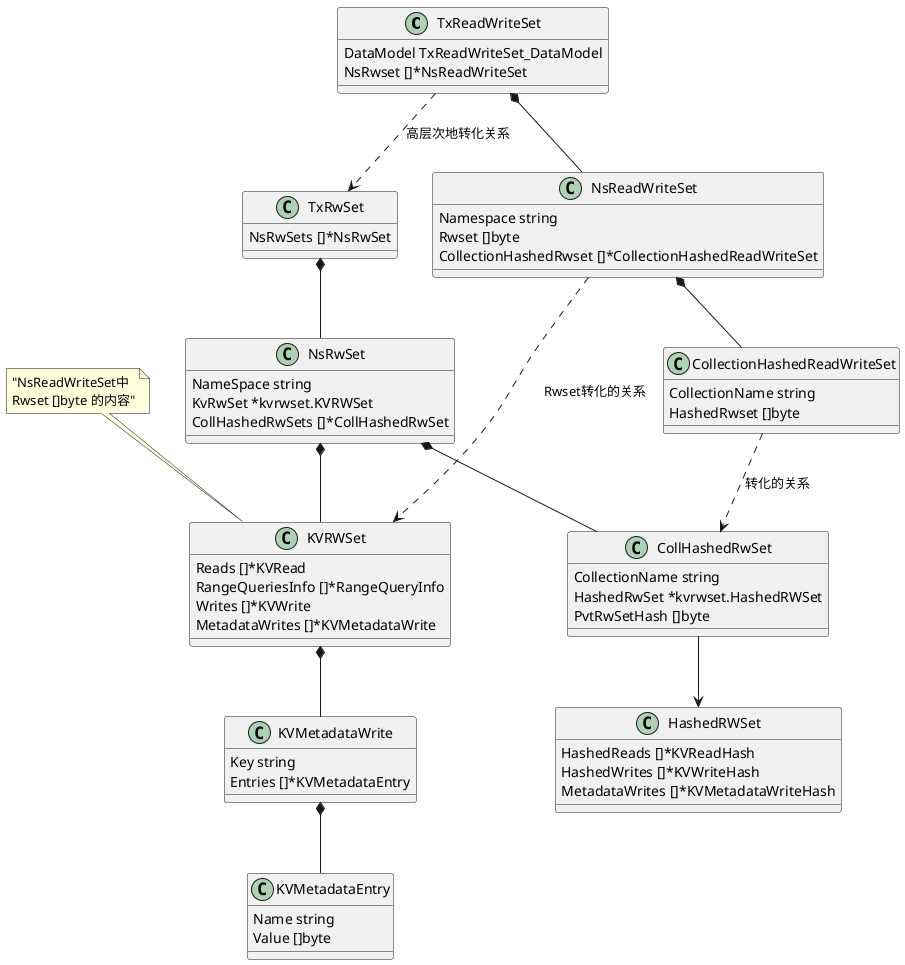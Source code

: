 @startuml

class TxReadWriteSet {
 DataModel TxReadWriteSet_DataModel
 NsRwset []*NsReadWriteSet
}

class NsReadWriteSet {
 Namespace string
 Rwset []byte
 CollectionHashedRwset []*CollectionHashedReadWriteSet
}

TxReadWriteSet *-- NsReadWriteSet


class KVRWSet {
	Reads []*KVRead
	RangeQueriesInfo []*RangeQueryInfo
	Writes []*KVWrite
	MetadataWrites []*KVMetadataWrite
}

NsReadWriteSet ..> KVRWSet : Rwset转化的关系
note top of KVRWSet: "NsReadWriteSet中\nRwset []byte 的内容"

class CollectionHashedReadWriteSet {
	CollectionName string 
	HashedRwset []byte
}
NsReadWriteSet *-- CollectionHashedReadWriteSet

class CollHashedRwSet {
	CollectionName string
	HashedRwSet *kvrwset.HashedRWSet
	PvtRwSetHash []byte
}

CollectionHashedReadWriteSet ..> CollHashedRwSet : 转化的关系

class TxRwSet {
	NsRwSets []*NsRwSet
}

class NsRwSet {
	NameSpace string
	KvRwSet *kvrwset.KVRWSet
	CollHashedRwSets []*CollHashedRwSet
}
TxRwSet *-- NsRwSet
NsRwSet *-- KVRWSet
TxReadWriteSet ..> TxRwSet :高层次地转化关系

NsRwSet *-- CollHashedRwSet


class HashedRWSet {
	HashedReads []*KVReadHash 
	HashedWrites []*KVWriteHash 
	MetadataWrites []*KVMetadataWriteHash 
}

CollHashedRwSet --> HashedRWSet


class KVMetadataWrite {
	Key string
	Entries []*KVMetadataEntry
}
KVRWSet *-- KVMetadataWrite


class KVMetadataEntry {
	Name string
	Value []byte
}
KVMetadataWrite *-- KVMetadataEntry

@enduml